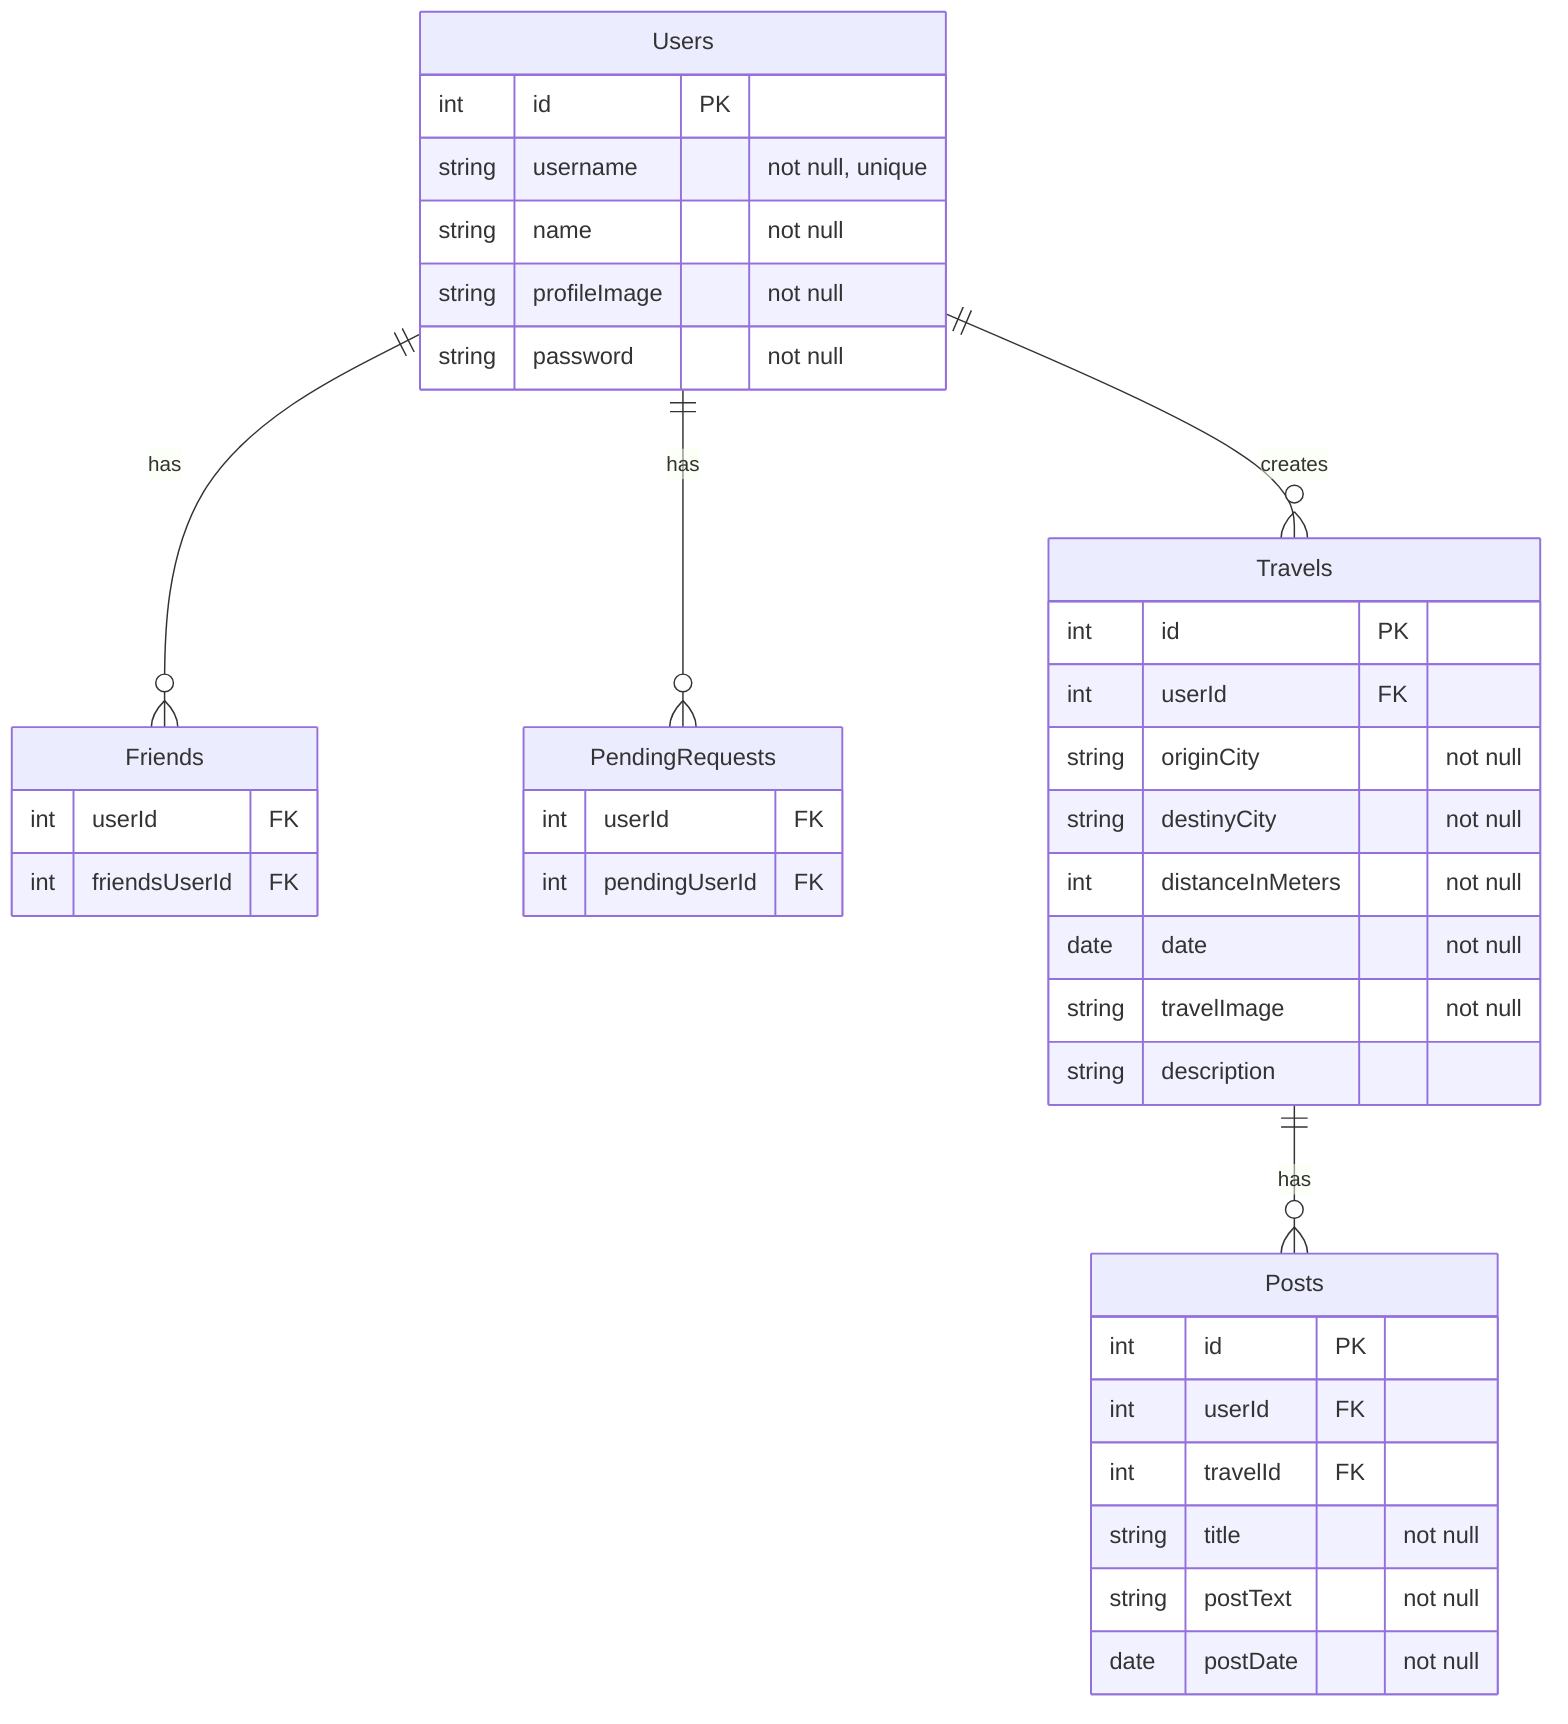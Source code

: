 erDiagram
    Users ||--o{ Friends : has
    Users ||--o{ PendingRequests : has
    Users ||--o{ Travels : creates
    Travels ||--o{ Posts : has

    Users {
        int id PK
        string username "not null, unique"
        string name "not null"
        string profileImage "not null"
        string password "not null"
    }

    Friends {
        int userId FK
        int friendsUserId FK
    }

    PendingRequests {
        int userId FK
        int pendingUserId FK
    }

    Travels {
        int id PK
        int userId FK
        string originCity "not null"
        string destinyCity "not null"
        int distanceInMeters "not null"
        date date "not null"
        string travelImage "not null"
        string description
    }

    Posts {
        int id PK
        int userId FK
        int travelId FK
        string title "not null"
        string postText "not null"
        date postDate "not null"
    }